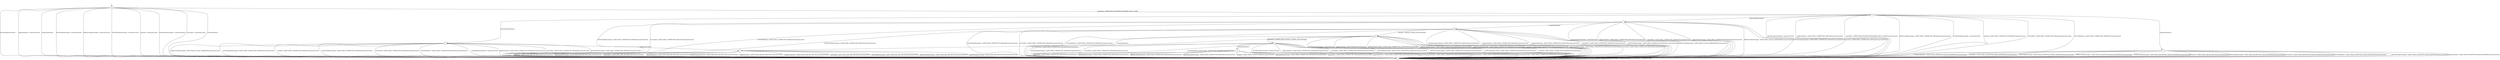 digraph g {
__start0 [label="" shape="none"];

	s0 [shape="circle" label="0"];
	s1 [shape="circle" label="1"];
	s2 [shape="circle" label="2"];
	s3 [shape="circle" label="3"];
	s4 [shape="circle" label="4"];
	s5 [shape="circle" label="5"];
	s6 [shape="circle" label="6"];
	s7 [shape="circle" label="7"];
	s8 [shape="circle" label="8"];
	s9 [shape="circle" label="9"];
	s10 [shape="circle" label="10"];
	s0 -> s1 [label="AlertWarningCloseNotify / -"];
	s0 -> s1 [label="ApplicationData / ConnectionClosed"];
	s0 -> s1 [label="ChangeCipherSpec / -"];
	s0 -> s2 [label="ClientHello / SERVER_HELLO|CERTIFICATE|SERVER_HELLO_DONE"];
	s0 -> s1 [label="DHClientKeyExchange / ConnectionClosed"];
	s0 -> s1 [label="DHEServerKeyExchange / ConnectionClosed"];
	s0 -> s1 [label="ECDHClientKeyExchange / ConnectionClosed"];
	s0 -> s1 [label="Finished / ConnectionClosed"];
	s0 -> s1 [label="RSAClientKeyExchange / ConnectionClosed"];
	s0 -> s1 [label="ServerHello / ConnectionClosed"];
	s0 -> s1 [label="ServerHelloDone / -"];
	s1 -> s1 [label="AlertWarningCloseNotify / ConnectionClosed"];
	s1 -> s1 [label="ApplicationData / ConnectionClosed"];
	s1 -> s1 [label="ChangeCipherSpec / ConnectionClosed"];
	s1 -> s1 [label="ClientHello / ConnectionClosed"];
	s1 -> s1 [label="DHClientKeyExchange / ConnectionClosed"];
	s1 -> s1 [label="DHEServerKeyExchange / ConnectionClosed"];
	s1 -> s1 [label="ECDHClientKeyExchange / ConnectionClosed"];
	s1 -> s1 [label="Finished / ConnectionClosed"];
	s1 -> s1 [label="RSAClientKeyExchange / ConnectionClosed"];
	s1 -> s1 [label="ServerHello / ConnectionClosed"];
	s1 -> s1 [label="ServerHelloDone / ConnectionClosed"];
	s2 -> s1 [label="AlertWarningCloseNotify / ConnectionClosed"];
	s2 -> s1 [label="ApplicationData / ALERT_FATAL_UNEXPECTED_MESSAGE|ConnectionClosed"];
	s2 -> s3 [label="ChangeCipherSpec / -"];
	s2 -> s1 [label="ClientHello / SERVER_HELLO|CERTIFICATE|SERVER_HELLO_DONE|ConnectionClosed"];
	s2 -> s4 [label="DHClientKeyExchange / -"];
	s2 -> s1 [label="DHEServerKeyExchange / ALERT_FATAL_UNEXPECTED_MESSAGE|ConnectionClosed"];
	s2 -> s1 [label="ECDHClientKeyExchange / ConnectionClosed"];
	s2 -> s1 [label="Finished / ALERT_FATAL_UNEXPECTED_MESSAGE|ConnectionClosed"];
	s2 -> s7 [label="RSAClientKeyExchange / -"];
	s2 -> s1 [label="ServerHello / ALERT_FATAL_UNEXPECTED_MESSAGE|ConnectionClosed"];
	s2 -> s1 [label="ServerHelloDone / ALERT_FATAL_UNEXPECTED_MESSAGE|ConnectionClosed"];
	s3 -> s1 [label="AlertWarningCloseNotify / ALERT_FATAL_DECRYPTION_FAILED_RESERVED|ConnectionClosed"];
	s3 -> s1 [label="ApplicationData / ALERT_FATAL_DECRYPTION_FAILED_RESERVED|ConnectionClosed"];
	s3 -> s1 [label="ChangeCipherSpec / ALERT_FATAL_DECRYPTION_FAILED_RESERVED|ConnectionClosed"];
	s3 -> s1 [label="ClientHello / ALERT_FATAL_DECRYPTION_FAILED_RESERVED|ConnectionClosed"];
	s3 -> s1 [label="DHClientKeyExchange / ALERT_FATAL_DECRYPTION_FAILED_RESERVED|ConnectionClosed"];
	s3 -> s1 [label="DHEServerKeyExchange / ALERT_FATAL_DECRYPTION_FAILED_RESERVED|ConnectionClosed"];
	s3 -> s1 [label="ECDHClientKeyExchange / ALERT_FATAL_DECRYPTION_FAILED_RESERVED|ConnectionClosed"];
	s3 -> s1 [label="Finished / ALERT_FATAL_BAD_RECORD_MAC|ConnectionClosed"];
	s3 -> s1 [label="RSAClientKeyExchange / ALERT_FATAL_DECRYPTION_FAILED_RESERVED|ConnectionClosed"];
	s3 -> s1 [label="ServerHello / ALERT_FATAL_DECRYPTION_FAILED_RESERVED|ConnectionClosed"];
	s3 -> s1 [label="ServerHelloDone / ALERT_FATAL_DECRYPTION_FAILED_RESERVED|ConnectionClosed"];
	s4 -> s1 [label="AlertWarningCloseNotify / ConnectionClosed"];
	s4 -> s1 [label="ApplicationData / ALERT_FATAL_UNEXPECTED_MESSAGE|ConnectionClosed"];
	s4 -> s5 [label="ChangeCipherSpec / -"];
	s4 -> s1 [label="ClientHello / ALERT_FATAL_UNEXPECTED_MESSAGE|ConnectionClosed"];
	s4 -> s1 [label="DHClientKeyExchange / ALERT_FATAL_UNEXPECTED_MESSAGE|ConnectionClosed"];
	s4 -> s1 [label="DHEServerKeyExchange / ALERT_FATAL_ILLEGAL_PARAMETER|ConnectionClosed"];
	s4 -> s1 [label="ECDHClientKeyExchange / ALERT_FATAL_UNEXPECTED_MESSAGE|ConnectionClosed"];
	s4 -> s1 [label="Finished / ALERT_FATAL_UNEXPECTED_MESSAGE|ConnectionClosed"];
	s4 -> s1 [label="RSAClientKeyExchange / ALERT_FATAL_UNEXPECTED_MESSAGE|ConnectionClosed"];
	s4 -> s1 [label="ServerHello / ALERT_FATAL_UNEXPECTED_MESSAGE|ConnectionClosed"];
	s4 -> s1 [label="ServerHelloDone / ALERT_FATAL_UNEXPECTED_MESSAGE|ConnectionClosed"];
	s5 -> s1 [label="AlertWarningCloseNotify / ALERT_FATAL_BAD_RECORD_MAC|ConnectionClosed"];
	s5 -> s1 [label="ApplicationData / ALERT_FATAL_BAD_RECORD_MAC|ConnectionClosed"];
	s5 -> s1 [label="ChangeCipherSpec / ALERT_FATAL_BAD_RECORD_MAC|ConnectionClosed"];
	s5 -> s1 [label="ClientHello / ALERT_FATAL_BAD_RECORD_MAC|ConnectionClosed"];
	s5 -> s1 [label="DHClientKeyExchange / ALERT_FATAL_BAD_RECORD_MAC|ConnectionClosed"];
	s5 -> s1 [label="DHEServerKeyExchange / ALERT_FATAL_BAD_RECORD_MAC|ConnectionClosed"];
	s5 -> s1 [label="ECDHClientKeyExchange / ALERT_FATAL_BAD_RECORD_MAC|ConnectionClosed"];
	s5 -> s1 [label="Finished / ALERT_FATAL_BAD_RECORD_MAC|ConnectionClosed"];
	s5 -> s1 [label="RSAClientKeyExchange / ALERT_FATAL_BAD_RECORD_MAC|ConnectionClosed"];
	s5 -> s1 [label="ServerHello / ALERT_FATAL_BAD_RECORD_MAC|ConnectionClosed"];
	s5 -> s1 [label="ServerHelloDone / ALERT_FATAL_BAD_RECORD_MAC|ConnectionClosed"];
	s6 -> s1 [label="AlertWarningCloseNotify / ALERT_FATAL_UNEXPECTED_MESSAGE|ConnectionClosed"];
	s6 -> s1 [label="ApplicationData / ALERT_FATAL_UNEXPECTED_MESSAGE|ConnectionClosed"];
	s6 -> s1 [label="ChangeCipherSpec / ALERT_FATAL_UNEXPECTED_MESSAGE|ConnectionClosed"];
	s6 -> s1 [label="ClientHello / ALERT_FATAL_UNEXPECTED_MESSAGE|ConnectionClosed"];
	s6 -> s1 [label="DHClientKeyExchange / ALERT_FATAL_UNEXPECTED_MESSAGE|ConnectionClosed"];
	s6 -> s1 [label="DHEServerKeyExchange / ALERT_FATAL_ILLEGAL_PARAMETER|ConnectionClosed"];
	s6 -> s1 [label="ECDHClientKeyExchange / ALERT_FATAL_UNEXPECTED_MESSAGE|ConnectionClosed"];
	s6 -> s8 [label="Finished / CHANGE_CIPHER_SPEC|FINISHED"];
	s6 -> s1 [label="RSAClientKeyExchange / ALERT_FATAL_UNEXPECTED_MESSAGE|ConnectionClosed"];
	s6 -> s1 [label="ServerHello / ALERT_FATAL_UNEXPECTED_MESSAGE|ConnectionClosed"];
	s6 -> s1 [label="ServerHelloDone / ALERT_FATAL_UNEXPECTED_MESSAGE|ConnectionClosed"];
	s7 -> s1 [label="AlertWarningCloseNotify / ConnectionClosed"];
	s7 -> s1 [label="ApplicationData / ALERT_FATAL_UNEXPECTED_MESSAGE|ConnectionClosed"];
	s7 -> s6 [label="ChangeCipherSpec / -"];
	s7 -> s1 [label="ClientHello / ALERT_FATAL_UNEXPECTED_MESSAGE|ConnectionClosed"];
	s7 -> s1 [label="DHClientKeyExchange / ALERT_FATAL_UNEXPECTED_MESSAGE|ConnectionClosed"];
	s7 -> s1 [label="DHEServerKeyExchange / ALERT_FATAL_ILLEGAL_PARAMETER|ConnectionClosed"];
	s7 -> s1 [label="ECDHClientKeyExchange / ALERT_FATAL_UNEXPECTED_MESSAGE|ConnectionClosed"];
	s7 -> s1 [label="Finished / ALERT_FATAL_UNEXPECTED_MESSAGE|ConnectionClosed"];
	s7 -> s1 [label="RSAClientKeyExchange / ALERT_FATAL_UNEXPECTED_MESSAGE|ConnectionClosed"];
	s7 -> s1 [label="ServerHello / ALERT_FATAL_UNEXPECTED_MESSAGE|ConnectionClosed"];
	s7 -> s1 [label="ServerHelloDone / ALERT_FATAL_UNEXPECTED_MESSAGE|ConnectionClosed"];
	s8 -> s1 [label="AlertWarningCloseNotify / ConnectionClosed"];
	s8 -> s1 [label="ApplicationData / APPLICATION|ConnectionClosed"];
	s8 -> s5 [label="ChangeCipherSpec / -"];
	s8 -> s9 [label="ClientHello / SERVER_HELLO|CHANGE_CIPHER_SPEC|FINISHED"];
	s8 -> s1 [label="DHClientKeyExchange / ALERT_FATAL_UNEXPECTED_MESSAGE|ConnectionClosed"];
	s8 -> s1 [label="DHEServerKeyExchange / ALERT_FATAL_UNEXPECTED_MESSAGE|ConnectionClosed"];
	s8 -> s1 [label="ECDHClientKeyExchange / ALERT_FATAL_UNEXPECTED_MESSAGE|ConnectionClosed"];
	s8 -> s1 [label="Finished / ALERT_FATAL_UNEXPECTED_MESSAGE|ConnectionClosed"];
	s8 -> s1 [label="RSAClientKeyExchange / ALERT_FATAL_UNEXPECTED_MESSAGE|ConnectionClosed"];
	s8 -> s1 [label="ServerHello / ALERT_FATAL_UNEXPECTED_MESSAGE|ConnectionClosed"];
	s8 -> s1 [label="ServerHelloDone / ALERT_FATAL_UNEXPECTED_MESSAGE|ConnectionClosed"];
	s9 -> s1 [label="AlertWarningCloseNotify / ConnectionClosed"];
	s9 -> s1 [label="ApplicationData / ALERT_FATAL_UNEXPECTED_MESSAGE|ConnectionClosed"];
	s9 -> s10 [label="ChangeCipherSpec / -"];
	s9 -> s1 [label="ClientHello / ALERT_FATAL_UNEXPECTED_MESSAGE|ConnectionClosed"];
	s9 -> s1 [label="DHClientKeyExchange / ALERT_FATAL_UNEXPECTED_MESSAGE|ConnectionClosed"];
	s9 -> s1 [label="DHEServerKeyExchange / ALERT_FATAL_UNEXPECTED_MESSAGE|ConnectionClosed"];
	s9 -> s1 [label="ECDHClientKeyExchange / ALERT_FATAL_UNEXPECTED_MESSAGE|ConnectionClosed"];
	s9 -> s1 [label="Finished / ALERT_FATAL_UNEXPECTED_MESSAGE|ConnectionClosed"];
	s9 -> s1 [label="RSAClientKeyExchange / ALERT_FATAL_UNEXPECTED_MESSAGE|ConnectionClosed"];
	s9 -> s1 [label="ServerHello / ALERT_FATAL_UNEXPECTED_MESSAGE|ConnectionClosed"];
	s9 -> s1 [label="ServerHelloDone / ALERT_FATAL_UNEXPECTED_MESSAGE|ConnectionClosed"];
	s10 -> s1 [label="AlertWarningCloseNotify / ALERT_FATAL_UNEXPECTED_MESSAGE|ConnectionClosed"];
	s10 -> s1 [label="ApplicationData / ALERT_FATAL_UNEXPECTED_MESSAGE|ConnectionClosed"];
	s10 -> s1 [label="ChangeCipherSpec / ALERT_FATAL_UNEXPECTED_MESSAGE|ConnectionClosed"];
	s10 -> s1 [label="ClientHello / ALERT_FATAL_UNEXPECTED_MESSAGE|ConnectionClosed"];
	s10 -> s1 [label="DHClientKeyExchange / ALERT_FATAL_UNEXPECTED_MESSAGE|ConnectionClosed"];
	s10 -> s1 [label="DHEServerKeyExchange / ALERT_FATAL_UNEXPECTED_MESSAGE|ConnectionClosed"];
	s10 -> s1 [label="ECDHClientKeyExchange / ALERT_FATAL_UNEXPECTED_MESSAGE|ConnectionClosed"];
	s10 -> s1 [label="Finished / ALERT_FATAL_DECRYPT_ERROR|ConnectionClosed"];
	s10 -> s1 [label="RSAClientKeyExchange / ALERT_FATAL_UNEXPECTED_MESSAGE|ConnectionClosed"];
	s10 -> s1 [label="ServerHello / ALERT_FATAL_UNEXPECTED_MESSAGE|ConnectionClosed"];
	s10 -> s1 [label="ServerHelloDone / ALERT_FATAL_UNEXPECTED_MESSAGE|ConnectionClosed"];

__start0 -> s0;
}
